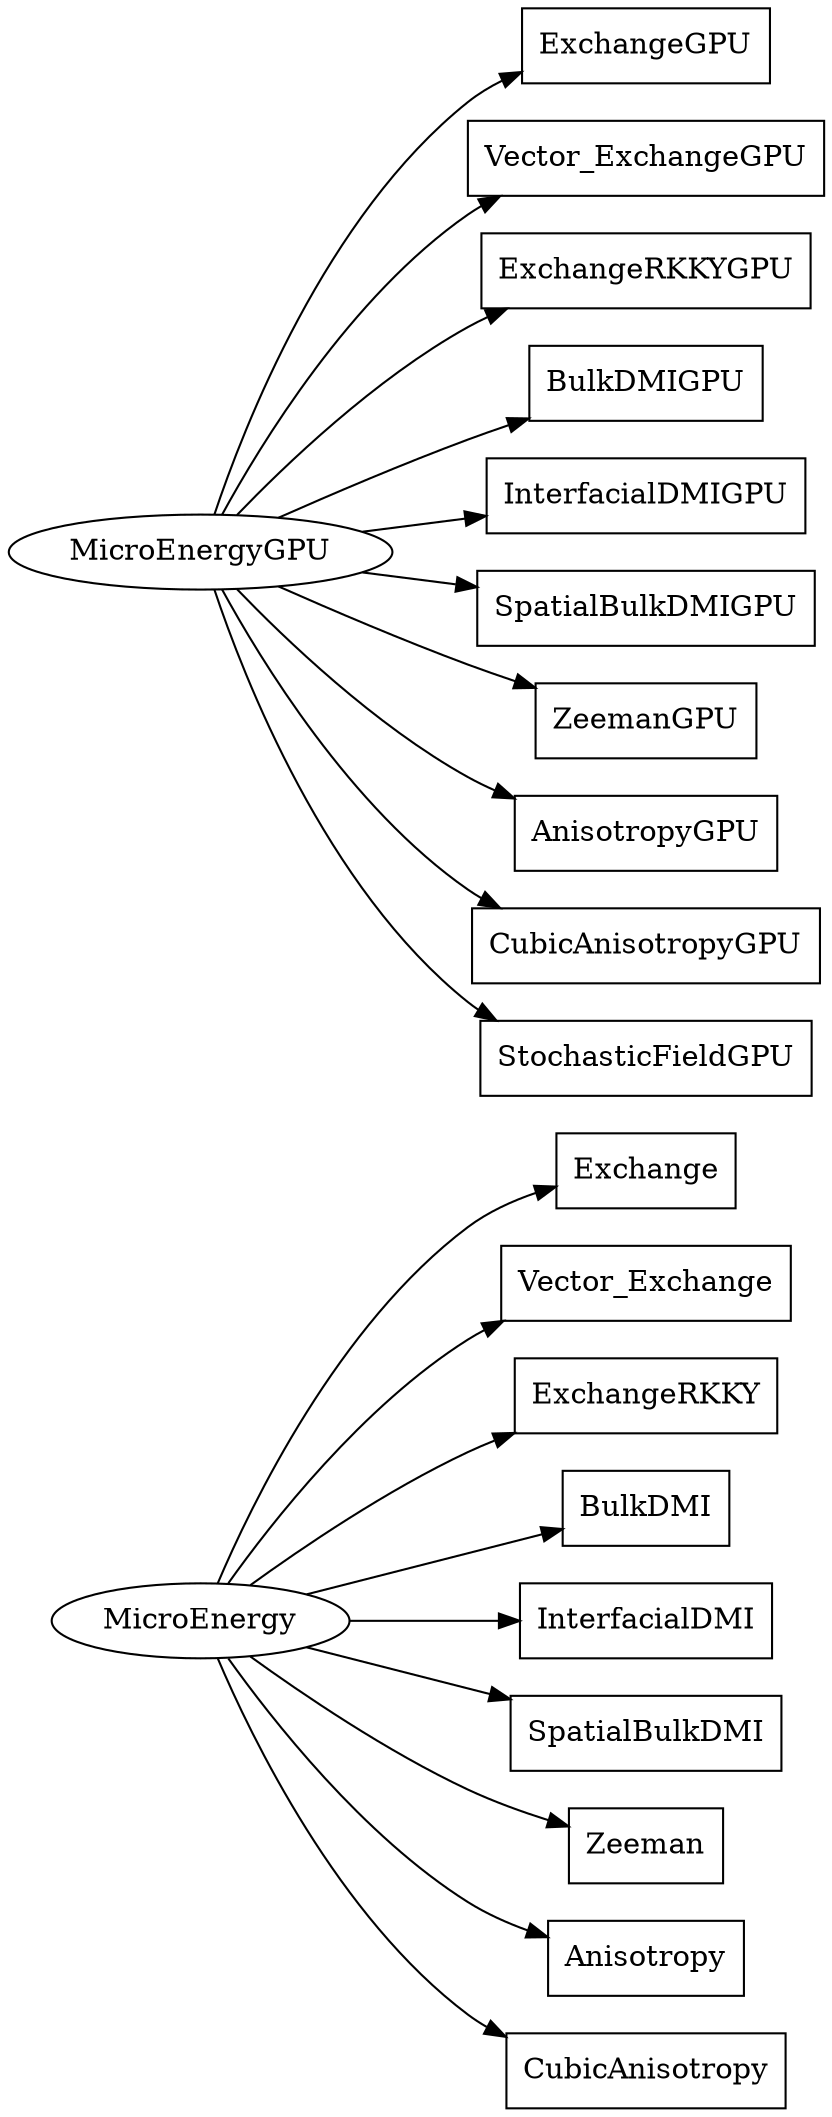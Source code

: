 digraph "G" {
  rankdir=LR
  a0 [label="MicroEnergy"]
  a1 [label="Exchange", shape="box"]
  a2 [label="Vector_Exchange", shape="box"]
  a3 [label="ExchangeRKKY", shape="box"]
  a4 [label="BulkDMI", shape="box"]
  a5 [label="InterfacialDMI", shape="box"]
  a6 [label="SpatialBulkDMI", shape="box"]
  a7 [label="Zeeman", shape="box"]
  a8 [label="Anisotropy", shape="box"]
  a9 [label="CubicAnisotropy", shape="box"]
  a0 -> {a1, a2, a3, a4, a5, a6, a7, a8, a9}
  b0 [label="MicroEnergyGPU"]
  b1 [label="ExchangeGPU", shape="box"]
  b2 [label="Vector_ExchangeGPU", shape="box"]
  b3 [label="ExchangeRKKYGPU", shape="box"]
  b4 [label="BulkDMIGPU", shape="box"]
  b5 [label="InterfacialDMIGPU", shape="box"]
  b6 [label="SpatialBulkDMIGPU", shape="box"]
  b7 [label="ZeemanGPU", shape="box"]
  b8 [label="AnisotropyGPU", shape="box"]
  b9 [label="CubicAnisotropyGPU", shape="box"]
  b10 [label="StochasticFieldGPU", shape="box"]
  b0 -> {b1, b2, b3, b4, b5, b6, b7, b8, b9, b10}
}
